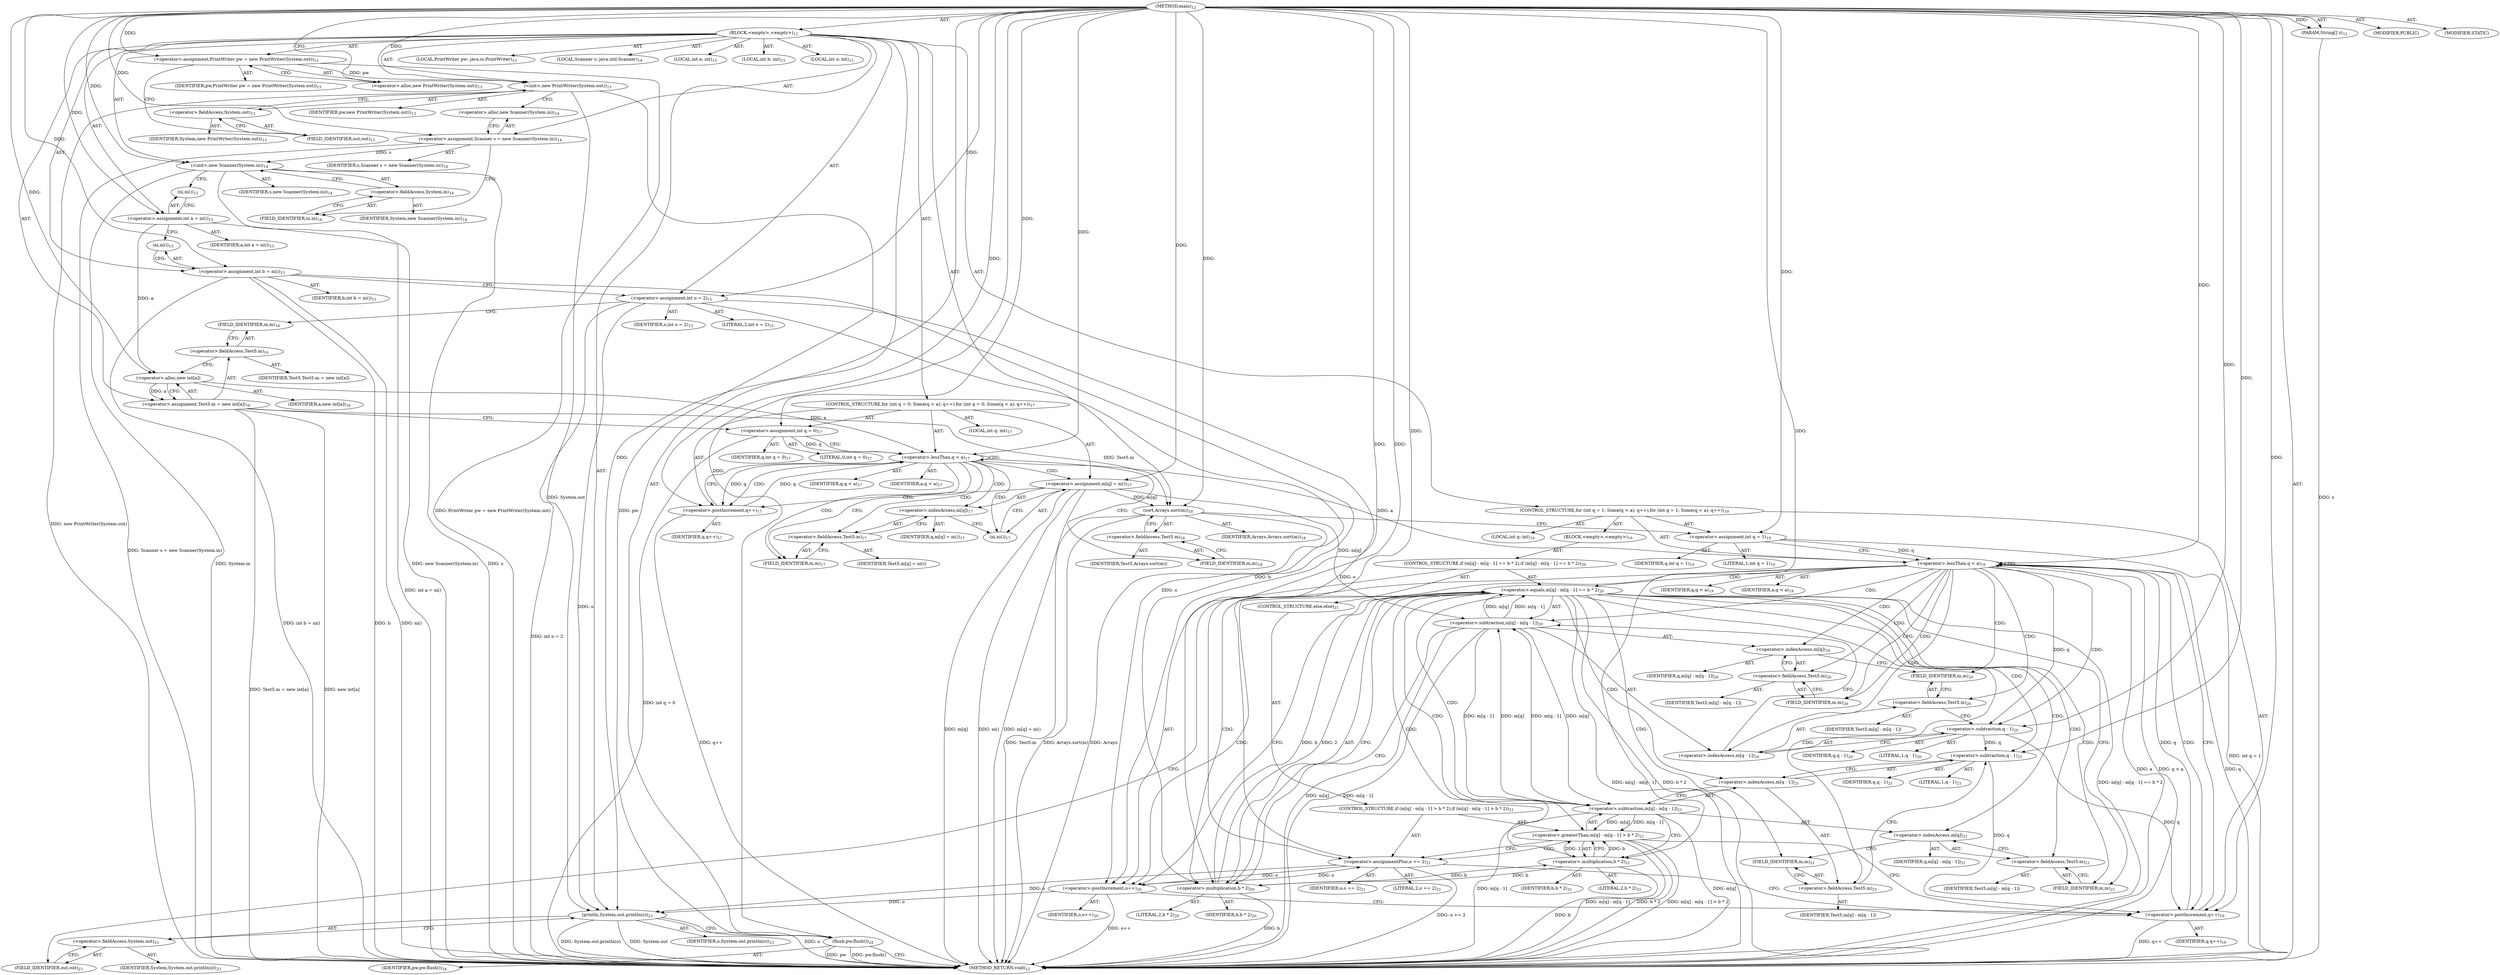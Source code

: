 digraph "main" {  
"39" [label = <(METHOD,main)<SUB>12</SUB>> ]
"40" [label = <(PARAM,String[] z)<SUB>12</SUB>> ]
"41" [label = <(BLOCK,&lt;empty&gt;,&lt;empty&gt;)<SUB>12</SUB>> ]
"6" [label = <(LOCAL,PrintWriter pw: java.io.PrintWriter)<SUB>13</SUB>> ]
"42" [label = <(&lt;operator&gt;.assignment,PrintWriter pw = new PrintWriter(System.out))<SUB>13</SUB>> ]
"43" [label = <(IDENTIFIER,pw,PrintWriter pw = new PrintWriter(System.out))<SUB>13</SUB>> ]
"44" [label = <(&lt;operator&gt;.alloc,new PrintWriter(System.out))<SUB>13</SUB>> ]
"45" [label = <(&lt;init&gt;,new PrintWriter(System.out))<SUB>13</SUB>> ]
"5" [label = <(IDENTIFIER,pw,new PrintWriter(System.out))<SUB>13</SUB>> ]
"46" [label = <(&lt;operator&gt;.fieldAccess,System.out)<SUB>13</SUB>> ]
"47" [label = <(IDENTIFIER,System,new PrintWriter(System.out))<SUB>13</SUB>> ]
"48" [label = <(FIELD_IDENTIFIER,out,out)<SUB>13</SUB>> ]
"8" [label = <(LOCAL,Scanner s: java.util.Scanner)<SUB>14</SUB>> ]
"49" [label = <(&lt;operator&gt;.assignment,Scanner s = new Scanner(System.in))<SUB>14</SUB>> ]
"50" [label = <(IDENTIFIER,s,Scanner s = new Scanner(System.in))<SUB>14</SUB>> ]
"51" [label = <(&lt;operator&gt;.alloc,new Scanner(System.in))<SUB>14</SUB>> ]
"52" [label = <(&lt;init&gt;,new Scanner(System.in))<SUB>14</SUB>> ]
"7" [label = <(IDENTIFIER,s,new Scanner(System.in))<SUB>14</SUB>> ]
"53" [label = <(&lt;operator&gt;.fieldAccess,System.in)<SUB>14</SUB>> ]
"54" [label = <(IDENTIFIER,System,new Scanner(System.in))<SUB>14</SUB>> ]
"55" [label = <(FIELD_IDENTIFIER,in,in)<SUB>14</SUB>> ]
"56" [label = <(LOCAL,int a: int)<SUB>15</SUB>> ]
"57" [label = <(LOCAL,int b: int)<SUB>15</SUB>> ]
"58" [label = <(LOCAL,int o: int)<SUB>15</SUB>> ]
"59" [label = <(&lt;operator&gt;.assignment,int a = ni())<SUB>15</SUB>> ]
"60" [label = <(IDENTIFIER,a,int a = ni())<SUB>15</SUB>> ]
"61" [label = <(ni,ni())<SUB>15</SUB>> ]
"62" [label = <(&lt;operator&gt;.assignment,int b = ni())<SUB>15</SUB>> ]
"63" [label = <(IDENTIFIER,b,int b = ni())<SUB>15</SUB>> ]
"64" [label = <(ni,ni())<SUB>15</SUB>> ]
"65" [label = <(&lt;operator&gt;.assignment,int o = 2)<SUB>15</SUB>> ]
"66" [label = <(IDENTIFIER,o,int o = 2)<SUB>15</SUB>> ]
"67" [label = <(LITERAL,2,int o = 2)<SUB>15</SUB>> ]
"68" [label = <(&lt;operator&gt;.assignment,Test5.m = new int[a])<SUB>16</SUB>> ]
"69" [label = <(&lt;operator&gt;.fieldAccess,Test5.m)<SUB>16</SUB>> ]
"70" [label = <(IDENTIFIER,Test5,Test5.m = new int[a])> ]
"71" [label = <(FIELD_IDENTIFIER,m,m)<SUB>16</SUB>> ]
"72" [label = <(&lt;operator&gt;.alloc,new int[a])> ]
"73" [label = <(IDENTIFIER,a,new int[a])<SUB>16</SUB>> ]
"74" [label = <(CONTROL_STRUCTURE,for (int q = 0; Some(q &lt; a); q++),for (int q = 0; Some(q &lt; a); q++))<SUB>17</SUB>> ]
"75" [label = <(LOCAL,int q: int)<SUB>17</SUB>> ]
"76" [label = <(&lt;operator&gt;.assignment,int q = 0)<SUB>17</SUB>> ]
"77" [label = <(IDENTIFIER,q,int q = 0)<SUB>17</SUB>> ]
"78" [label = <(LITERAL,0,int q = 0)<SUB>17</SUB>> ]
"79" [label = <(&lt;operator&gt;.lessThan,q &lt; a)<SUB>17</SUB>> ]
"80" [label = <(IDENTIFIER,q,q &lt; a)<SUB>17</SUB>> ]
"81" [label = <(IDENTIFIER,a,q &lt; a)<SUB>17</SUB>> ]
"82" [label = <(&lt;operator&gt;.postIncrement,q++)<SUB>17</SUB>> ]
"83" [label = <(IDENTIFIER,q,q++)<SUB>17</SUB>> ]
"84" [label = <(&lt;operator&gt;.assignment,m[q] = ni())<SUB>17</SUB>> ]
"85" [label = <(&lt;operator&gt;.indexAccess,m[q])<SUB>17</SUB>> ]
"86" [label = <(&lt;operator&gt;.fieldAccess,Test5.m)<SUB>17</SUB>> ]
"87" [label = <(IDENTIFIER,Test5,m[q] = ni())> ]
"88" [label = <(FIELD_IDENTIFIER,m,m)<SUB>17</SUB>> ]
"89" [label = <(IDENTIFIER,q,m[q] = ni())<SUB>17</SUB>> ]
"90" [label = <(ni,ni())<SUB>17</SUB>> ]
"91" [label = <(sort,Arrays.sort(m))<SUB>18</SUB>> ]
"92" [label = <(IDENTIFIER,Arrays,Arrays.sort(m))<SUB>18</SUB>> ]
"93" [label = <(&lt;operator&gt;.fieldAccess,Test5.m)<SUB>18</SUB>> ]
"94" [label = <(IDENTIFIER,Test5,Arrays.sort(m))> ]
"95" [label = <(FIELD_IDENTIFIER,m,m)<SUB>18</SUB>> ]
"96" [label = <(CONTROL_STRUCTURE,for (int q = 1; Some(q &lt; a); q++),for (int q = 1; Some(q &lt; a); q++))<SUB>19</SUB>> ]
"97" [label = <(LOCAL,int q: int)<SUB>19</SUB>> ]
"98" [label = <(&lt;operator&gt;.assignment,int q = 1)<SUB>19</SUB>> ]
"99" [label = <(IDENTIFIER,q,int q = 1)<SUB>19</SUB>> ]
"100" [label = <(LITERAL,1,int q = 1)<SUB>19</SUB>> ]
"101" [label = <(&lt;operator&gt;.lessThan,q &lt; a)<SUB>19</SUB>> ]
"102" [label = <(IDENTIFIER,q,q &lt; a)<SUB>19</SUB>> ]
"103" [label = <(IDENTIFIER,a,q &lt; a)<SUB>19</SUB>> ]
"104" [label = <(&lt;operator&gt;.postIncrement,q++)<SUB>19</SUB>> ]
"105" [label = <(IDENTIFIER,q,q++)<SUB>19</SUB>> ]
"106" [label = <(BLOCK,&lt;empty&gt;,&lt;empty&gt;)<SUB>19</SUB>> ]
"107" [label = <(CONTROL_STRUCTURE,if (m[q] - m[q - 1] == b * 2),if (m[q] - m[q - 1] == b * 2))<SUB>20</SUB>> ]
"108" [label = <(&lt;operator&gt;.equals,m[q] - m[q - 1] == b * 2)<SUB>20</SUB>> ]
"109" [label = <(&lt;operator&gt;.subtraction,m[q] - m[q - 1])<SUB>20</SUB>> ]
"110" [label = <(&lt;operator&gt;.indexAccess,m[q])<SUB>20</SUB>> ]
"111" [label = <(&lt;operator&gt;.fieldAccess,Test5.m)<SUB>20</SUB>> ]
"112" [label = <(IDENTIFIER,Test5,m[q] - m[q - 1])> ]
"113" [label = <(FIELD_IDENTIFIER,m,m)<SUB>20</SUB>> ]
"114" [label = <(IDENTIFIER,q,m[q] - m[q - 1])<SUB>20</SUB>> ]
"115" [label = <(&lt;operator&gt;.indexAccess,m[q - 1])<SUB>20</SUB>> ]
"116" [label = <(&lt;operator&gt;.fieldAccess,Test5.m)<SUB>20</SUB>> ]
"117" [label = <(IDENTIFIER,Test5,m[q] - m[q - 1])> ]
"118" [label = <(FIELD_IDENTIFIER,m,m)<SUB>20</SUB>> ]
"119" [label = <(&lt;operator&gt;.subtraction,q - 1)<SUB>20</SUB>> ]
"120" [label = <(IDENTIFIER,q,q - 1)<SUB>20</SUB>> ]
"121" [label = <(LITERAL,1,q - 1)<SUB>20</SUB>> ]
"122" [label = <(&lt;operator&gt;.multiplication,b * 2)<SUB>20</SUB>> ]
"123" [label = <(IDENTIFIER,b,b * 2)<SUB>20</SUB>> ]
"124" [label = <(LITERAL,2,b * 2)<SUB>20</SUB>> ]
"125" [label = <(&lt;operator&gt;.postIncrement,o++)<SUB>20</SUB>> ]
"126" [label = <(IDENTIFIER,o,o++)<SUB>20</SUB>> ]
"127" [label = <(CONTROL_STRUCTURE,else,else)<SUB>21</SUB>> ]
"128" [label = <(CONTROL_STRUCTURE,if (m[q] - m[q - 1] &gt; b * 2),if (m[q] - m[q - 1] &gt; b * 2))<SUB>21</SUB>> ]
"129" [label = <(&lt;operator&gt;.greaterThan,m[q] - m[q - 1] &gt; b * 2)<SUB>21</SUB>> ]
"130" [label = <(&lt;operator&gt;.subtraction,m[q] - m[q - 1])<SUB>21</SUB>> ]
"131" [label = <(&lt;operator&gt;.indexAccess,m[q])<SUB>21</SUB>> ]
"132" [label = <(&lt;operator&gt;.fieldAccess,Test5.m)<SUB>21</SUB>> ]
"133" [label = <(IDENTIFIER,Test5,m[q] - m[q - 1])> ]
"134" [label = <(FIELD_IDENTIFIER,m,m)<SUB>21</SUB>> ]
"135" [label = <(IDENTIFIER,q,m[q] - m[q - 1])<SUB>21</SUB>> ]
"136" [label = <(&lt;operator&gt;.indexAccess,m[q - 1])<SUB>21</SUB>> ]
"137" [label = <(&lt;operator&gt;.fieldAccess,Test5.m)<SUB>21</SUB>> ]
"138" [label = <(IDENTIFIER,Test5,m[q] - m[q - 1])> ]
"139" [label = <(FIELD_IDENTIFIER,m,m)<SUB>21</SUB>> ]
"140" [label = <(&lt;operator&gt;.subtraction,q - 1)<SUB>21</SUB>> ]
"141" [label = <(IDENTIFIER,q,q - 1)<SUB>21</SUB>> ]
"142" [label = <(LITERAL,1,q - 1)<SUB>21</SUB>> ]
"143" [label = <(&lt;operator&gt;.multiplication,b * 2)<SUB>21</SUB>> ]
"144" [label = <(IDENTIFIER,b,b * 2)<SUB>21</SUB>> ]
"145" [label = <(LITERAL,2,b * 2)<SUB>21</SUB>> ]
"146" [label = <(&lt;operator&gt;.assignmentPlus,o += 2)<SUB>21</SUB>> ]
"147" [label = <(IDENTIFIER,o,o += 2)<SUB>21</SUB>> ]
"148" [label = <(LITERAL,2,o += 2)<SUB>21</SUB>> ]
"149" [label = <(println,System.out.println(o))<SUB>23</SUB>> ]
"150" [label = <(&lt;operator&gt;.fieldAccess,System.out)<SUB>23</SUB>> ]
"151" [label = <(IDENTIFIER,System,System.out.println(o))<SUB>23</SUB>> ]
"152" [label = <(FIELD_IDENTIFIER,out,out)<SUB>23</SUB>> ]
"153" [label = <(IDENTIFIER,o,System.out.println(o))<SUB>23</SUB>> ]
"154" [label = <(flush,pw.flush())<SUB>24</SUB>> ]
"155" [label = <(IDENTIFIER,pw,pw.flush())<SUB>24</SUB>> ]
"156" [label = <(MODIFIER,PUBLIC)> ]
"157" [label = <(MODIFIER,STATIC)> ]
"158" [label = <(METHOD_RETURN,void)<SUB>12</SUB>> ]
  "39" -> "40"  [ label = "AST: "] 
  "39" -> "41"  [ label = "AST: "] 
  "39" -> "156"  [ label = "AST: "] 
  "39" -> "157"  [ label = "AST: "] 
  "39" -> "158"  [ label = "AST: "] 
  "41" -> "6"  [ label = "AST: "] 
  "41" -> "42"  [ label = "AST: "] 
  "41" -> "45"  [ label = "AST: "] 
  "41" -> "8"  [ label = "AST: "] 
  "41" -> "49"  [ label = "AST: "] 
  "41" -> "52"  [ label = "AST: "] 
  "41" -> "56"  [ label = "AST: "] 
  "41" -> "57"  [ label = "AST: "] 
  "41" -> "58"  [ label = "AST: "] 
  "41" -> "59"  [ label = "AST: "] 
  "41" -> "62"  [ label = "AST: "] 
  "41" -> "65"  [ label = "AST: "] 
  "41" -> "68"  [ label = "AST: "] 
  "41" -> "74"  [ label = "AST: "] 
  "41" -> "91"  [ label = "AST: "] 
  "41" -> "96"  [ label = "AST: "] 
  "41" -> "149"  [ label = "AST: "] 
  "41" -> "154"  [ label = "AST: "] 
  "42" -> "43"  [ label = "AST: "] 
  "42" -> "44"  [ label = "AST: "] 
  "45" -> "5"  [ label = "AST: "] 
  "45" -> "46"  [ label = "AST: "] 
  "46" -> "47"  [ label = "AST: "] 
  "46" -> "48"  [ label = "AST: "] 
  "49" -> "50"  [ label = "AST: "] 
  "49" -> "51"  [ label = "AST: "] 
  "52" -> "7"  [ label = "AST: "] 
  "52" -> "53"  [ label = "AST: "] 
  "53" -> "54"  [ label = "AST: "] 
  "53" -> "55"  [ label = "AST: "] 
  "59" -> "60"  [ label = "AST: "] 
  "59" -> "61"  [ label = "AST: "] 
  "62" -> "63"  [ label = "AST: "] 
  "62" -> "64"  [ label = "AST: "] 
  "65" -> "66"  [ label = "AST: "] 
  "65" -> "67"  [ label = "AST: "] 
  "68" -> "69"  [ label = "AST: "] 
  "68" -> "72"  [ label = "AST: "] 
  "69" -> "70"  [ label = "AST: "] 
  "69" -> "71"  [ label = "AST: "] 
  "72" -> "73"  [ label = "AST: "] 
  "74" -> "75"  [ label = "AST: "] 
  "74" -> "76"  [ label = "AST: "] 
  "74" -> "79"  [ label = "AST: "] 
  "74" -> "82"  [ label = "AST: "] 
  "74" -> "84"  [ label = "AST: "] 
  "76" -> "77"  [ label = "AST: "] 
  "76" -> "78"  [ label = "AST: "] 
  "79" -> "80"  [ label = "AST: "] 
  "79" -> "81"  [ label = "AST: "] 
  "82" -> "83"  [ label = "AST: "] 
  "84" -> "85"  [ label = "AST: "] 
  "84" -> "90"  [ label = "AST: "] 
  "85" -> "86"  [ label = "AST: "] 
  "85" -> "89"  [ label = "AST: "] 
  "86" -> "87"  [ label = "AST: "] 
  "86" -> "88"  [ label = "AST: "] 
  "91" -> "92"  [ label = "AST: "] 
  "91" -> "93"  [ label = "AST: "] 
  "93" -> "94"  [ label = "AST: "] 
  "93" -> "95"  [ label = "AST: "] 
  "96" -> "97"  [ label = "AST: "] 
  "96" -> "98"  [ label = "AST: "] 
  "96" -> "101"  [ label = "AST: "] 
  "96" -> "104"  [ label = "AST: "] 
  "96" -> "106"  [ label = "AST: "] 
  "98" -> "99"  [ label = "AST: "] 
  "98" -> "100"  [ label = "AST: "] 
  "101" -> "102"  [ label = "AST: "] 
  "101" -> "103"  [ label = "AST: "] 
  "104" -> "105"  [ label = "AST: "] 
  "106" -> "107"  [ label = "AST: "] 
  "107" -> "108"  [ label = "AST: "] 
  "107" -> "125"  [ label = "AST: "] 
  "107" -> "127"  [ label = "AST: "] 
  "108" -> "109"  [ label = "AST: "] 
  "108" -> "122"  [ label = "AST: "] 
  "109" -> "110"  [ label = "AST: "] 
  "109" -> "115"  [ label = "AST: "] 
  "110" -> "111"  [ label = "AST: "] 
  "110" -> "114"  [ label = "AST: "] 
  "111" -> "112"  [ label = "AST: "] 
  "111" -> "113"  [ label = "AST: "] 
  "115" -> "116"  [ label = "AST: "] 
  "115" -> "119"  [ label = "AST: "] 
  "116" -> "117"  [ label = "AST: "] 
  "116" -> "118"  [ label = "AST: "] 
  "119" -> "120"  [ label = "AST: "] 
  "119" -> "121"  [ label = "AST: "] 
  "122" -> "123"  [ label = "AST: "] 
  "122" -> "124"  [ label = "AST: "] 
  "125" -> "126"  [ label = "AST: "] 
  "127" -> "128"  [ label = "AST: "] 
  "128" -> "129"  [ label = "AST: "] 
  "128" -> "146"  [ label = "AST: "] 
  "129" -> "130"  [ label = "AST: "] 
  "129" -> "143"  [ label = "AST: "] 
  "130" -> "131"  [ label = "AST: "] 
  "130" -> "136"  [ label = "AST: "] 
  "131" -> "132"  [ label = "AST: "] 
  "131" -> "135"  [ label = "AST: "] 
  "132" -> "133"  [ label = "AST: "] 
  "132" -> "134"  [ label = "AST: "] 
  "136" -> "137"  [ label = "AST: "] 
  "136" -> "140"  [ label = "AST: "] 
  "137" -> "138"  [ label = "AST: "] 
  "137" -> "139"  [ label = "AST: "] 
  "140" -> "141"  [ label = "AST: "] 
  "140" -> "142"  [ label = "AST: "] 
  "143" -> "144"  [ label = "AST: "] 
  "143" -> "145"  [ label = "AST: "] 
  "146" -> "147"  [ label = "AST: "] 
  "146" -> "148"  [ label = "AST: "] 
  "149" -> "150"  [ label = "AST: "] 
  "149" -> "153"  [ label = "AST: "] 
  "150" -> "151"  [ label = "AST: "] 
  "150" -> "152"  [ label = "AST: "] 
  "154" -> "155"  [ label = "AST: "] 
  "42" -> "48"  [ label = "CFG: "] 
  "45" -> "51"  [ label = "CFG: "] 
  "49" -> "55"  [ label = "CFG: "] 
  "52" -> "61"  [ label = "CFG: "] 
  "59" -> "64"  [ label = "CFG: "] 
  "62" -> "65"  [ label = "CFG: "] 
  "65" -> "71"  [ label = "CFG: "] 
  "68" -> "76"  [ label = "CFG: "] 
  "91" -> "98"  [ label = "CFG: "] 
  "149" -> "154"  [ label = "CFG: "] 
  "154" -> "158"  [ label = "CFG: "] 
  "44" -> "42"  [ label = "CFG: "] 
  "46" -> "45"  [ label = "CFG: "] 
  "51" -> "49"  [ label = "CFG: "] 
  "53" -> "52"  [ label = "CFG: "] 
  "61" -> "59"  [ label = "CFG: "] 
  "64" -> "62"  [ label = "CFG: "] 
  "69" -> "72"  [ label = "CFG: "] 
  "72" -> "68"  [ label = "CFG: "] 
  "76" -> "79"  [ label = "CFG: "] 
  "79" -> "88"  [ label = "CFG: "] 
  "79" -> "95"  [ label = "CFG: "] 
  "82" -> "79"  [ label = "CFG: "] 
  "84" -> "82"  [ label = "CFG: "] 
  "93" -> "91"  [ label = "CFG: "] 
  "98" -> "101"  [ label = "CFG: "] 
  "101" -> "113"  [ label = "CFG: "] 
  "101" -> "152"  [ label = "CFG: "] 
  "104" -> "101"  [ label = "CFG: "] 
  "150" -> "149"  [ label = "CFG: "] 
  "48" -> "46"  [ label = "CFG: "] 
  "55" -> "53"  [ label = "CFG: "] 
  "71" -> "69"  [ label = "CFG: "] 
  "85" -> "90"  [ label = "CFG: "] 
  "90" -> "84"  [ label = "CFG: "] 
  "95" -> "93"  [ label = "CFG: "] 
  "152" -> "150"  [ label = "CFG: "] 
  "86" -> "85"  [ label = "CFG: "] 
  "108" -> "125"  [ label = "CFG: "] 
  "108" -> "134"  [ label = "CFG: "] 
  "125" -> "104"  [ label = "CFG: "] 
  "88" -> "86"  [ label = "CFG: "] 
  "109" -> "122"  [ label = "CFG: "] 
  "122" -> "108"  [ label = "CFG: "] 
  "110" -> "118"  [ label = "CFG: "] 
  "115" -> "109"  [ label = "CFG: "] 
  "129" -> "146"  [ label = "CFG: "] 
  "129" -> "104"  [ label = "CFG: "] 
  "146" -> "104"  [ label = "CFG: "] 
  "111" -> "110"  [ label = "CFG: "] 
  "116" -> "119"  [ label = "CFG: "] 
  "119" -> "115"  [ label = "CFG: "] 
  "130" -> "143"  [ label = "CFG: "] 
  "143" -> "129"  [ label = "CFG: "] 
  "113" -> "111"  [ label = "CFG: "] 
  "118" -> "116"  [ label = "CFG: "] 
  "131" -> "139"  [ label = "CFG: "] 
  "136" -> "130"  [ label = "CFG: "] 
  "132" -> "131"  [ label = "CFG: "] 
  "137" -> "140"  [ label = "CFG: "] 
  "140" -> "136"  [ label = "CFG: "] 
  "134" -> "132"  [ label = "CFG: "] 
  "139" -> "137"  [ label = "CFG: "] 
  "39" -> "44"  [ label = "CFG: "] 
  "40" -> "158"  [ label = "DDG: z"] 
  "42" -> "158"  [ label = "DDG: PrintWriter pw = new PrintWriter(System.out)"] 
  "45" -> "158"  [ label = "DDG: new PrintWriter(System.out)"] 
  "49" -> "158"  [ label = "DDG: Scanner s = new Scanner(System.in)"] 
  "52" -> "158"  [ label = "DDG: s"] 
  "52" -> "158"  [ label = "DDG: System.in"] 
  "52" -> "158"  [ label = "DDG: new Scanner(System.in)"] 
  "59" -> "158"  [ label = "DDG: int a = ni()"] 
  "62" -> "158"  [ label = "DDG: b"] 
  "62" -> "158"  [ label = "DDG: ni()"] 
  "62" -> "158"  [ label = "DDG: int b = ni()"] 
  "65" -> "158"  [ label = "DDG: int o = 2"] 
  "68" -> "158"  [ label = "DDG: new int[a]"] 
  "68" -> "158"  [ label = "DDG: Test5.m = new int[a]"] 
  "76" -> "158"  [ label = "DDG: int q = 0"] 
  "91" -> "158"  [ label = "DDG: Test5.m"] 
  "91" -> "158"  [ label = "DDG: Arrays.sort(m)"] 
  "98" -> "158"  [ label = "DDG: int q = 1"] 
  "101" -> "158"  [ label = "DDG: q"] 
  "101" -> "158"  [ label = "DDG: a"] 
  "101" -> "158"  [ label = "DDG: q &lt; a"] 
  "149" -> "158"  [ label = "DDG: System.out"] 
  "149" -> "158"  [ label = "DDG: o"] 
  "149" -> "158"  [ label = "DDG: System.out.println(o)"] 
  "154" -> "158"  [ label = "DDG: pw"] 
  "154" -> "158"  [ label = "DDG: pw.flush()"] 
  "109" -> "158"  [ label = "DDG: m[q]"] 
  "109" -> "158"  [ label = "DDG: m[q - 1]"] 
  "108" -> "158"  [ label = "DDG: m[q] - m[q - 1]"] 
  "122" -> "158"  [ label = "DDG: b"] 
  "108" -> "158"  [ label = "DDG: b * 2"] 
  "108" -> "158"  [ label = "DDG: m[q] - m[q - 1] == b * 2"] 
  "130" -> "158"  [ label = "DDG: m[q]"] 
  "130" -> "158"  [ label = "DDG: m[q - 1]"] 
  "129" -> "158"  [ label = "DDG: m[q] - m[q - 1]"] 
  "143" -> "158"  [ label = "DDG: b"] 
  "129" -> "158"  [ label = "DDG: b * 2"] 
  "129" -> "158"  [ label = "DDG: m[q] - m[q - 1] &gt; b * 2"] 
  "146" -> "158"  [ label = "DDG: o += 2"] 
  "125" -> "158"  [ label = "DDG: o++"] 
  "104" -> "158"  [ label = "DDG: q++"] 
  "84" -> "158"  [ label = "DDG: m[q]"] 
  "84" -> "158"  [ label = "DDG: ni()"] 
  "84" -> "158"  [ label = "DDG: m[q] = ni()"] 
  "82" -> "158"  [ label = "DDG: q++"] 
  "91" -> "158"  [ label = "DDG: Arrays"] 
  "39" -> "40"  [ label = "DDG: "] 
  "39" -> "42"  [ label = "DDG: "] 
  "39" -> "49"  [ label = "DDG: "] 
  "39" -> "59"  [ label = "DDG: "] 
  "39" -> "62"  [ label = "DDG: "] 
  "39" -> "65"  [ label = "DDG: "] 
  "72" -> "68"  [ label = "DDG: a"] 
  "42" -> "45"  [ label = "DDG: pw"] 
  "39" -> "45"  [ label = "DDG: "] 
  "49" -> "52"  [ label = "DDG: s"] 
  "39" -> "52"  [ label = "DDG: "] 
  "39" -> "76"  [ label = "DDG: "] 
  "39" -> "84"  [ label = "DDG: "] 
  "39" -> "91"  [ label = "DDG: "] 
  "68" -> "91"  [ label = "DDG: Test5.m"] 
  "84" -> "91"  [ label = "DDG: m[q]"] 
  "39" -> "98"  [ label = "DDG: "] 
  "45" -> "149"  [ label = "DDG: System.out"] 
  "65" -> "149"  [ label = "DDG: o"] 
  "146" -> "149"  [ label = "DDG: o"] 
  "125" -> "149"  [ label = "DDG: o"] 
  "39" -> "149"  [ label = "DDG: "] 
  "45" -> "154"  [ label = "DDG: pw"] 
  "39" -> "154"  [ label = "DDG: "] 
  "59" -> "72"  [ label = "DDG: a"] 
  "39" -> "72"  [ label = "DDG: "] 
  "76" -> "79"  [ label = "DDG: q"] 
  "82" -> "79"  [ label = "DDG: q"] 
  "39" -> "79"  [ label = "DDG: "] 
  "72" -> "79"  [ label = "DDG: a"] 
  "79" -> "82"  [ label = "DDG: q"] 
  "39" -> "82"  [ label = "DDG: "] 
  "98" -> "101"  [ label = "DDG: q"] 
  "104" -> "101"  [ label = "DDG: q"] 
  "39" -> "101"  [ label = "DDG: "] 
  "79" -> "101"  [ label = "DDG: a"] 
  "119" -> "104"  [ label = "DDG: q"] 
  "140" -> "104"  [ label = "DDG: q"] 
  "39" -> "104"  [ label = "DDG: "] 
  "109" -> "108"  [ label = "DDG: m[q]"] 
  "109" -> "108"  [ label = "DDG: m[q - 1]"] 
  "122" -> "108"  [ label = "DDG: b"] 
  "122" -> "108"  [ label = "DDG: 2"] 
  "65" -> "125"  [ label = "DDG: o"] 
  "146" -> "125"  [ label = "DDG: o"] 
  "39" -> "125"  [ label = "DDG: "] 
  "130" -> "109"  [ label = "DDG: m[q]"] 
  "84" -> "109"  [ label = "DDG: m[q]"] 
  "130" -> "109"  [ label = "DDG: m[q - 1]"] 
  "62" -> "122"  [ label = "DDG: b"] 
  "143" -> "122"  [ label = "DDG: b"] 
  "39" -> "122"  [ label = "DDG: "] 
  "39" -> "146"  [ label = "DDG: "] 
  "130" -> "129"  [ label = "DDG: m[q]"] 
  "130" -> "129"  [ label = "DDG: m[q - 1]"] 
  "143" -> "129"  [ label = "DDG: b"] 
  "143" -> "129"  [ label = "DDG: 2"] 
  "65" -> "146"  [ label = "DDG: o"] 
  "125" -> "146"  [ label = "DDG: o"] 
  "101" -> "119"  [ label = "DDG: q"] 
  "39" -> "119"  [ label = "DDG: "] 
  "109" -> "130"  [ label = "DDG: m[q]"] 
  "109" -> "130"  [ label = "DDG: m[q - 1]"] 
  "122" -> "143"  [ label = "DDG: b"] 
  "39" -> "143"  [ label = "DDG: "] 
  "119" -> "140"  [ label = "DDG: q"] 
  "39" -> "140"  [ label = "DDG: "] 
  "79" -> "84"  [ label = "CDG: "] 
  "79" -> "85"  [ label = "CDG: "] 
  "79" -> "82"  [ label = "CDG: "] 
  "79" -> "90"  [ label = "CDG: "] 
  "79" -> "79"  [ label = "CDG: "] 
  "79" -> "88"  [ label = "CDG: "] 
  "79" -> "86"  [ label = "CDG: "] 
  "101" -> "115"  [ label = "CDG: "] 
  "101" -> "113"  [ label = "CDG: "] 
  "101" -> "116"  [ label = "CDG: "] 
  "101" -> "122"  [ label = "CDG: "] 
  "101" -> "104"  [ label = "CDG: "] 
  "101" -> "119"  [ label = "CDG: "] 
  "101" -> "101"  [ label = "CDG: "] 
  "101" -> "118"  [ label = "CDG: "] 
  "101" -> "110"  [ label = "CDG: "] 
  "101" -> "108"  [ label = "CDG: "] 
  "101" -> "111"  [ label = "CDG: "] 
  "101" -> "109"  [ label = "CDG: "] 
  "108" -> "136"  [ label = "CDG: "] 
  "108" -> "131"  [ label = "CDG: "] 
  "108" -> "132"  [ label = "CDG: "] 
  "108" -> "129"  [ label = "CDG: "] 
  "108" -> "134"  [ label = "CDG: "] 
  "108" -> "140"  [ label = "CDG: "] 
  "108" -> "143"  [ label = "CDG: "] 
  "108" -> "137"  [ label = "CDG: "] 
  "108" -> "130"  [ label = "CDG: "] 
  "108" -> "139"  [ label = "CDG: "] 
  "108" -> "125"  [ label = "CDG: "] 
  "129" -> "146"  [ label = "CDG: "] 
}
